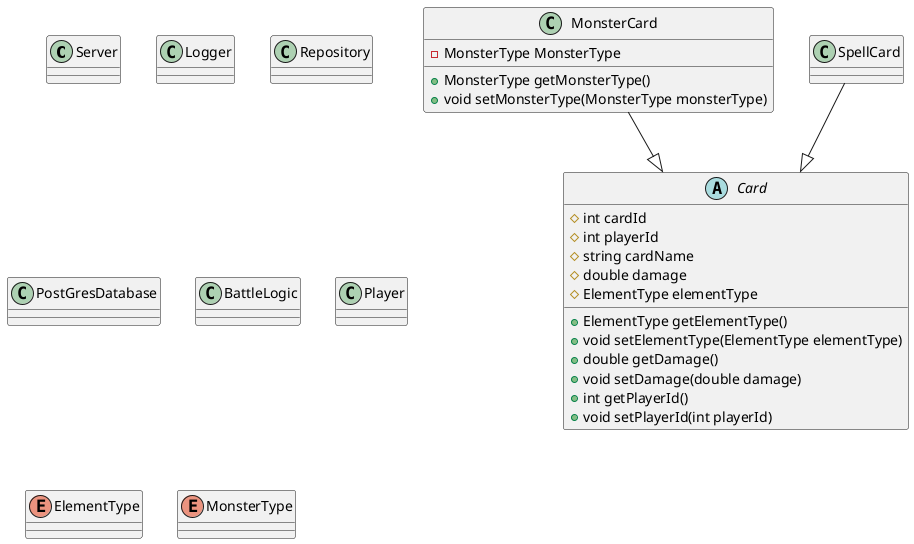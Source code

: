 @startuml MonsterTradingCards
class Server

class Logger

class Repository

class PostGresDatabase

class BattleLogic

class Player

abstract class Card {
    #int cardId
    #int playerId
    #string cardName
    #double damage
    #ElementType elementType

    +ElementType getElementType()
    +void setElementType(ElementType elementType)
    +double getDamage()
    +void setDamage(double damage)
    +int getPlayerId()
    +void setPlayerId(int playerId)
}

enum ElementType

enum MonsterType

class MonsterCard {
    -MonsterType MonsterType


    +MonsterType getMonsterType()
    +void setMonsterType(MonsterType monsterType)
}

class SpellCard {

}


MonsterCard --|> Card
SpellCard --|> Card
@enduml